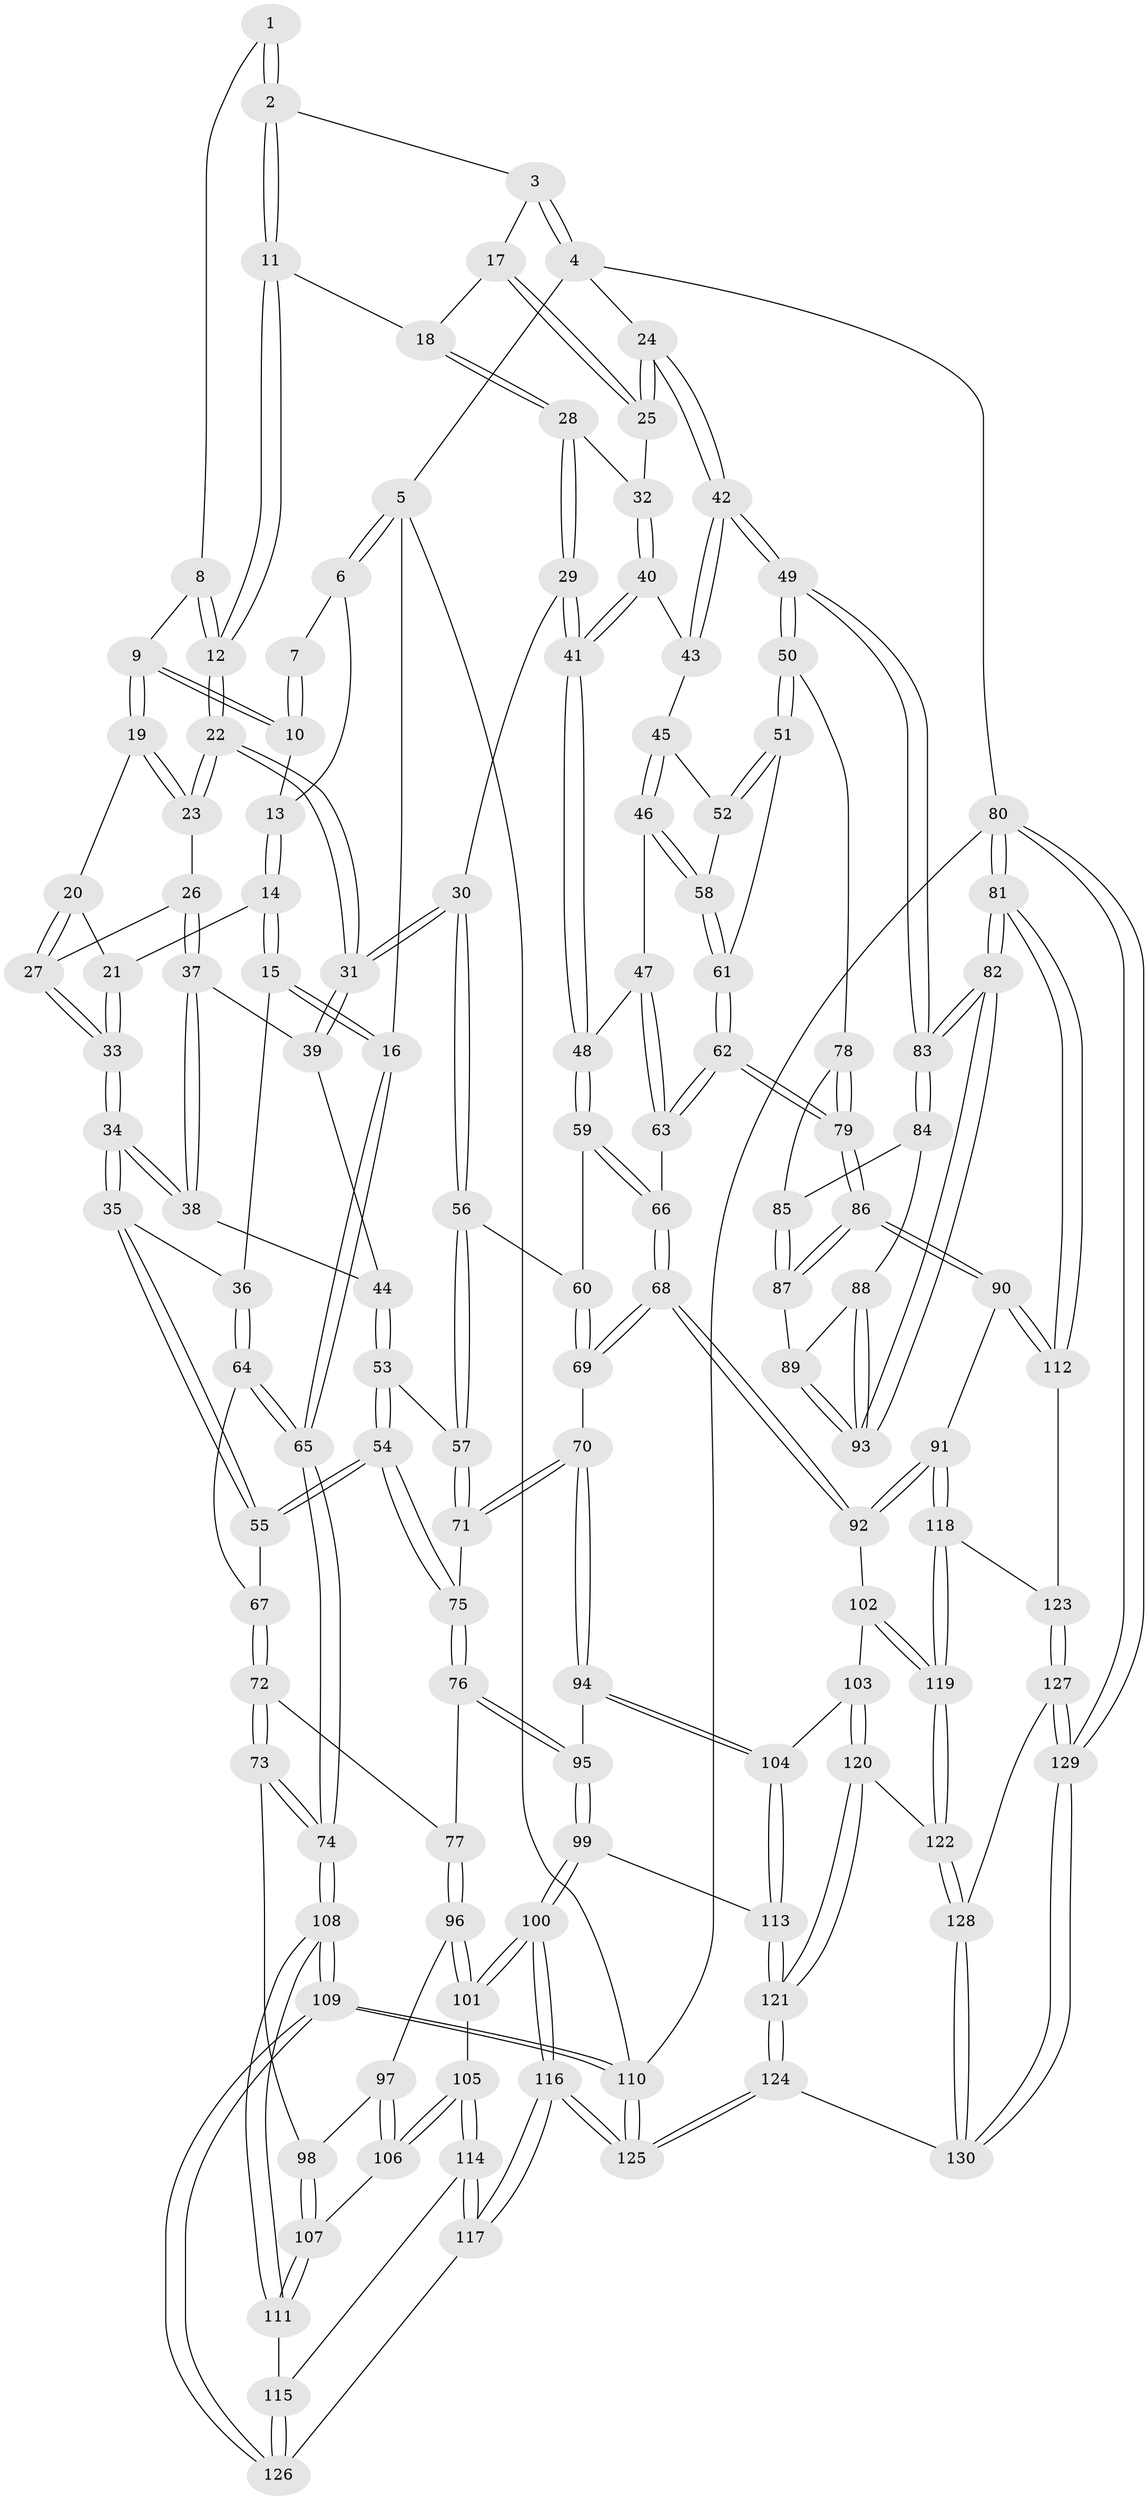 // Generated by graph-tools (version 1.1) at 2025/02/03/09/25 05:02:00]
// undirected, 130 vertices, 322 edges
graph export_dot {
graph [start="1"]
  node [color=gray90,style=filled];
  1 [pos="+0.5014970754324626+0"];
  2 [pos="+0.697650793423636+0"];
  3 [pos="+0.9111855585466659+0"];
  4 [pos="+1+0"];
  5 [pos="+0+0"];
  6 [pos="+0+0"];
  7 [pos="+0.35499802193896113+0"];
  8 [pos="+0.417858200462946+0.0846151169662069"];
  9 [pos="+0.3034725146739274+0.09905780306002186"];
  10 [pos="+0.2986551303060332+0.08012373251496625"];
  11 [pos="+0.657048377672587+0.035554823893860416"];
  12 [pos="+0.5105728964483492+0.20295988389209402"];
  13 [pos="+0.17441668676347877+0.04152923308425159"];
  14 [pos="+0.15614182695378634+0.1809898512217824"];
  15 [pos="+0.12083301740788914+0.19915085728129575"];
  16 [pos="+0+0.04495547807391144"];
  17 [pos="+0.8182010330156407+0.1833766932743546"];
  18 [pos="+0.7205815278992058+0.1579050879192216"];
  19 [pos="+0.29749425266303103+0.12743919204454468"];
  20 [pos="+0.27303539427599544+0.15617815203247604"];
  21 [pos="+0.22068599842237258+0.17611807256335787"];
  22 [pos="+0.5049320965611045+0.21752610420335816"];
  23 [pos="+0.4296261967263839+0.20372803210490148"];
  24 [pos="+1+0.1357453086057582"];
  25 [pos="+0.8666438212406579+0.2038723539578376"];
  26 [pos="+0.3236223376182346+0.24960704437968068"];
  27 [pos="+0.31678673822506065+0.2465099260709832"];
  28 [pos="+0.722611595212651+0.2463218139848124"];
  29 [pos="+0.6805540418531557+0.307752221037123"];
  30 [pos="+0.5229073989026186+0.31525470716295984"];
  31 [pos="+0.5145276877796833+0.3009068727960361"];
  32 [pos="+0.8051056511294967+0.2755930370774739"];
  33 [pos="+0.2582589527743662+0.2973013872315455"];
  34 [pos="+0.2326282544834396+0.3665471855019357"];
  35 [pos="+0.22251256792696708+0.37625244122134616"];
  36 [pos="+0.1552076670215318+0.358649747279046"];
  37 [pos="+0.36175289736145344+0.31660586562347953"];
  38 [pos="+0.2950885019620117+0.3467962557353529"];
  39 [pos="+0.37668063866725604+0.3200655020693764"];
  40 [pos="+0.8228352088696596+0.32000149903045544"];
  41 [pos="+0.7397021758812639+0.3916732568543029"];
  42 [pos="+1+0.18906423224232252"];
  43 [pos="+0.8794815325102081+0.3383680984203775"];
  44 [pos="+0.36178026641977007+0.39053459793625034"];
  45 [pos="+0.8730005581917479+0.36172162898762356"];
  46 [pos="+0.8128311552045402+0.42034568989950977"];
  47 [pos="+0.801034347621327+0.4223454495248898"];
  48 [pos="+0.740071572081953+0.39612337009087584"];
  49 [pos="+1+0.3392181106780452"];
  50 [pos="+1+0.43905554968798255"];
  51 [pos="+1+0.4406781941318772"];
  52 [pos="+0.8816878585357343+0.4019280088773556"];
  53 [pos="+0.36240005531943187+0.40751207868551736"];
  54 [pos="+0.2852189296549799+0.47466333999505533"];
  55 [pos="+0.25482110012191345+0.4351181545708499"];
  56 [pos="+0.5201010208810286+0.387242023024521"];
  57 [pos="+0.5135546780377123+0.41248135816763515"];
  58 [pos="+0.8739165015188508+0.4451049186020649"];
  59 [pos="+0.7296135267908407+0.412975727799143"];
  60 [pos="+0.6978111730349296+0.4304410003797113"];
  61 [pos="+0.8842111047517246+0.46166809953236104"];
  62 [pos="+0.8390341637847392+0.5529069003502064"];
  63 [pos="+0.8286079096840396+0.5444539022797026"];
  64 [pos="+0.0710057147580304+0.41133195812697804"];
  65 [pos="+0+0.5209250368353323"];
  66 [pos="+0.7548407368992237+0.5172312342396305"];
  67 [pos="+0.16796069955533469+0.49198687370565336"];
  68 [pos="+0.6551155255999861+0.5631874513259746"];
  69 [pos="+0.6283096427683156+0.5401253854898947"];
  70 [pos="+0.5156127943001302+0.5081879093461857"];
  71 [pos="+0.5104415290005629+0.4973040049246053"];
  72 [pos="+0.1563957601228383+0.5391781065336483"];
  73 [pos="+0.052393097192791956+0.5765505739782766"];
  74 [pos="+0+0.5357655181782276"];
  75 [pos="+0.2945235232910744+0.5040794326048228"];
  76 [pos="+0.28634993310681+0.5298672806823538"];
  77 [pos="+0.27347236980093514+0.5395695731035761"];
  78 [pos="+1+0.44279414153247704"];
  79 [pos="+0.8461608599931448+0.5690311536077987"];
  80 [pos="+1+1"];
  81 [pos="+1+0.8329995271852394"];
  82 [pos="+1+0.8222088693644573"];
  83 [pos="+1+0.597550387530256"];
  84 [pos="+0.9523564291127129+0.5801382182057092"];
  85 [pos="+0.9440588038354161+0.5775619063503257"];
  86 [pos="+0.8550720851486355+0.6087503779238665"];
  87 [pos="+0.8664706950795948+0.6077888026452413"];
  88 [pos="+0.9874567575455049+0.6193259175994876"];
  89 [pos="+0.9156681377410287+0.6277805709848615"];
  90 [pos="+0.8467988365037635+0.625098986774632"];
  91 [pos="+0.7463701108061612+0.69376560758"];
  92 [pos="+0.6932119020985873+0.6706871205833077"];
  93 [pos="+1+0.7250834223048368"];
  94 [pos="+0.49890559408729274+0.5633136386970036"];
  95 [pos="+0.36386870475903904+0.6399008379809814"];
  96 [pos="+0.24256009638542353+0.5930860003879868"];
  97 [pos="+0.19580526357320388+0.6102972163504355"];
  98 [pos="+0.07346789375051078+0.5896215558942286"];
  99 [pos="+0.3533135111869347+0.7263794469392267"];
  100 [pos="+0.3206623156230488+0.7433230212952072"];
  101 [pos="+0.2500602983431515+0.6966087746073784"];
  102 [pos="+0.6266196595604162+0.7004468536205329"];
  103 [pos="+0.5663089767341977+0.7200054848650234"];
  104 [pos="+0.5241214631841012+0.6884503763285241"];
  105 [pos="+0.18188105664844262+0.699112636174674"];
  106 [pos="+0.17648259413655942+0.696707922751992"];
  107 [pos="+0.1709668827981581+0.696002099052596"];
  108 [pos="+0+0.5678826705228475"];
  109 [pos="+0+1"];
  110 [pos="+0+1"];
  111 [pos="+0.0785520360226699+0.7639625753133288"];
  112 [pos="+0.9685438174552977+0.7945913917757031"];
  113 [pos="+0.39438081333739033+0.7388550962724679"];
  114 [pos="+0.18639196500047792+0.8407798155295345"];
  115 [pos="+0.07892598500845457+0.7649098221308088"];
  116 [pos="+0.24461710376983378+0.9113218553164467"];
  117 [pos="+0.23663936332611668+0.9053633963982763"];
  118 [pos="+0.7641610095465154+0.7869952063604453"];
  119 [pos="+0.6709836558104515+0.8629981881159989"];
  120 [pos="+0.5575982455039958+0.8215866652490338"];
  121 [pos="+0.4821292070763439+0.8717428753152713"];
  122 [pos="+0.6620666016072974+0.8719180214455052"];
  123 [pos="+0.8423428864323984+0.841412758866591"];
  124 [pos="+0.36043317920321233+1"];
  125 [pos="+0.32413355668379795+1"];
  126 [pos="+0.035663121952446086+0.8746381015913942"];
  127 [pos="+0.8291760997473587+1"];
  128 [pos="+0.6653798933280336+0.9072562669424665"];
  129 [pos="+0.951414077885928+1"];
  130 [pos="+0.47363894096741216+1"];
  1 -- 2;
  1 -- 2;
  1 -- 8;
  2 -- 3;
  2 -- 11;
  2 -- 11;
  3 -- 4;
  3 -- 4;
  3 -- 17;
  4 -- 5;
  4 -- 24;
  4 -- 80;
  5 -- 6;
  5 -- 6;
  5 -- 16;
  5 -- 110;
  6 -- 7;
  6 -- 13;
  7 -- 10;
  7 -- 10;
  8 -- 9;
  8 -- 12;
  8 -- 12;
  9 -- 10;
  9 -- 10;
  9 -- 19;
  9 -- 19;
  10 -- 13;
  11 -- 12;
  11 -- 12;
  11 -- 18;
  12 -- 22;
  12 -- 22;
  13 -- 14;
  13 -- 14;
  14 -- 15;
  14 -- 15;
  14 -- 21;
  15 -- 16;
  15 -- 16;
  15 -- 36;
  16 -- 65;
  16 -- 65;
  17 -- 18;
  17 -- 25;
  17 -- 25;
  18 -- 28;
  18 -- 28;
  19 -- 20;
  19 -- 23;
  19 -- 23;
  20 -- 21;
  20 -- 27;
  20 -- 27;
  21 -- 33;
  21 -- 33;
  22 -- 23;
  22 -- 23;
  22 -- 31;
  22 -- 31;
  23 -- 26;
  24 -- 25;
  24 -- 25;
  24 -- 42;
  24 -- 42;
  25 -- 32;
  26 -- 27;
  26 -- 37;
  26 -- 37;
  27 -- 33;
  27 -- 33;
  28 -- 29;
  28 -- 29;
  28 -- 32;
  29 -- 30;
  29 -- 41;
  29 -- 41;
  30 -- 31;
  30 -- 31;
  30 -- 56;
  30 -- 56;
  31 -- 39;
  31 -- 39;
  32 -- 40;
  32 -- 40;
  33 -- 34;
  33 -- 34;
  34 -- 35;
  34 -- 35;
  34 -- 38;
  34 -- 38;
  35 -- 36;
  35 -- 55;
  35 -- 55;
  36 -- 64;
  36 -- 64;
  37 -- 38;
  37 -- 38;
  37 -- 39;
  38 -- 44;
  39 -- 44;
  40 -- 41;
  40 -- 41;
  40 -- 43;
  41 -- 48;
  41 -- 48;
  42 -- 43;
  42 -- 43;
  42 -- 49;
  42 -- 49;
  43 -- 45;
  44 -- 53;
  44 -- 53;
  45 -- 46;
  45 -- 46;
  45 -- 52;
  46 -- 47;
  46 -- 58;
  46 -- 58;
  47 -- 48;
  47 -- 63;
  47 -- 63;
  48 -- 59;
  48 -- 59;
  49 -- 50;
  49 -- 50;
  49 -- 83;
  49 -- 83;
  50 -- 51;
  50 -- 51;
  50 -- 78;
  51 -- 52;
  51 -- 52;
  51 -- 61;
  52 -- 58;
  53 -- 54;
  53 -- 54;
  53 -- 57;
  54 -- 55;
  54 -- 55;
  54 -- 75;
  54 -- 75;
  55 -- 67;
  56 -- 57;
  56 -- 57;
  56 -- 60;
  57 -- 71;
  57 -- 71;
  58 -- 61;
  58 -- 61;
  59 -- 60;
  59 -- 66;
  59 -- 66;
  60 -- 69;
  60 -- 69;
  61 -- 62;
  61 -- 62;
  62 -- 63;
  62 -- 63;
  62 -- 79;
  62 -- 79;
  63 -- 66;
  64 -- 65;
  64 -- 65;
  64 -- 67;
  65 -- 74;
  65 -- 74;
  66 -- 68;
  66 -- 68;
  67 -- 72;
  67 -- 72;
  68 -- 69;
  68 -- 69;
  68 -- 92;
  68 -- 92;
  69 -- 70;
  70 -- 71;
  70 -- 71;
  70 -- 94;
  70 -- 94;
  71 -- 75;
  72 -- 73;
  72 -- 73;
  72 -- 77;
  73 -- 74;
  73 -- 74;
  73 -- 98;
  74 -- 108;
  74 -- 108;
  75 -- 76;
  75 -- 76;
  76 -- 77;
  76 -- 95;
  76 -- 95;
  77 -- 96;
  77 -- 96;
  78 -- 79;
  78 -- 79;
  78 -- 85;
  79 -- 86;
  79 -- 86;
  80 -- 81;
  80 -- 81;
  80 -- 129;
  80 -- 129;
  80 -- 110;
  81 -- 82;
  81 -- 82;
  81 -- 112;
  81 -- 112;
  82 -- 83;
  82 -- 83;
  82 -- 93;
  82 -- 93;
  83 -- 84;
  83 -- 84;
  84 -- 85;
  84 -- 88;
  85 -- 87;
  85 -- 87;
  86 -- 87;
  86 -- 87;
  86 -- 90;
  86 -- 90;
  87 -- 89;
  88 -- 89;
  88 -- 93;
  88 -- 93;
  89 -- 93;
  89 -- 93;
  90 -- 91;
  90 -- 112;
  90 -- 112;
  91 -- 92;
  91 -- 92;
  91 -- 118;
  91 -- 118;
  92 -- 102;
  94 -- 95;
  94 -- 104;
  94 -- 104;
  95 -- 99;
  95 -- 99;
  96 -- 97;
  96 -- 101;
  96 -- 101;
  97 -- 98;
  97 -- 106;
  97 -- 106;
  98 -- 107;
  98 -- 107;
  99 -- 100;
  99 -- 100;
  99 -- 113;
  100 -- 101;
  100 -- 101;
  100 -- 116;
  100 -- 116;
  101 -- 105;
  102 -- 103;
  102 -- 119;
  102 -- 119;
  103 -- 104;
  103 -- 120;
  103 -- 120;
  104 -- 113;
  104 -- 113;
  105 -- 106;
  105 -- 106;
  105 -- 114;
  105 -- 114;
  106 -- 107;
  107 -- 111;
  107 -- 111;
  108 -- 109;
  108 -- 109;
  108 -- 111;
  108 -- 111;
  109 -- 110;
  109 -- 110;
  109 -- 126;
  109 -- 126;
  110 -- 125;
  110 -- 125;
  111 -- 115;
  112 -- 123;
  113 -- 121;
  113 -- 121;
  114 -- 115;
  114 -- 117;
  114 -- 117;
  115 -- 126;
  115 -- 126;
  116 -- 117;
  116 -- 117;
  116 -- 125;
  116 -- 125;
  117 -- 126;
  118 -- 119;
  118 -- 119;
  118 -- 123;
  119 -- 122;
  119 -- 122;
  120 -- 121;
  120 -- 121;
  120 -- 122;
  121 -- 124;
  121 -- 124;
  122 -- 128;
  122 -- 128;
  123 -- 127;
  123 -- 127;
  124 -- 125;
  124 -- 125;
  124 -- 130;
  127 -- 128;
  127 -- 129;
  127 -- 129;
  128 -- 130;
  128 -- 130;
  129 -- 130;
  129 -- 130;
}
